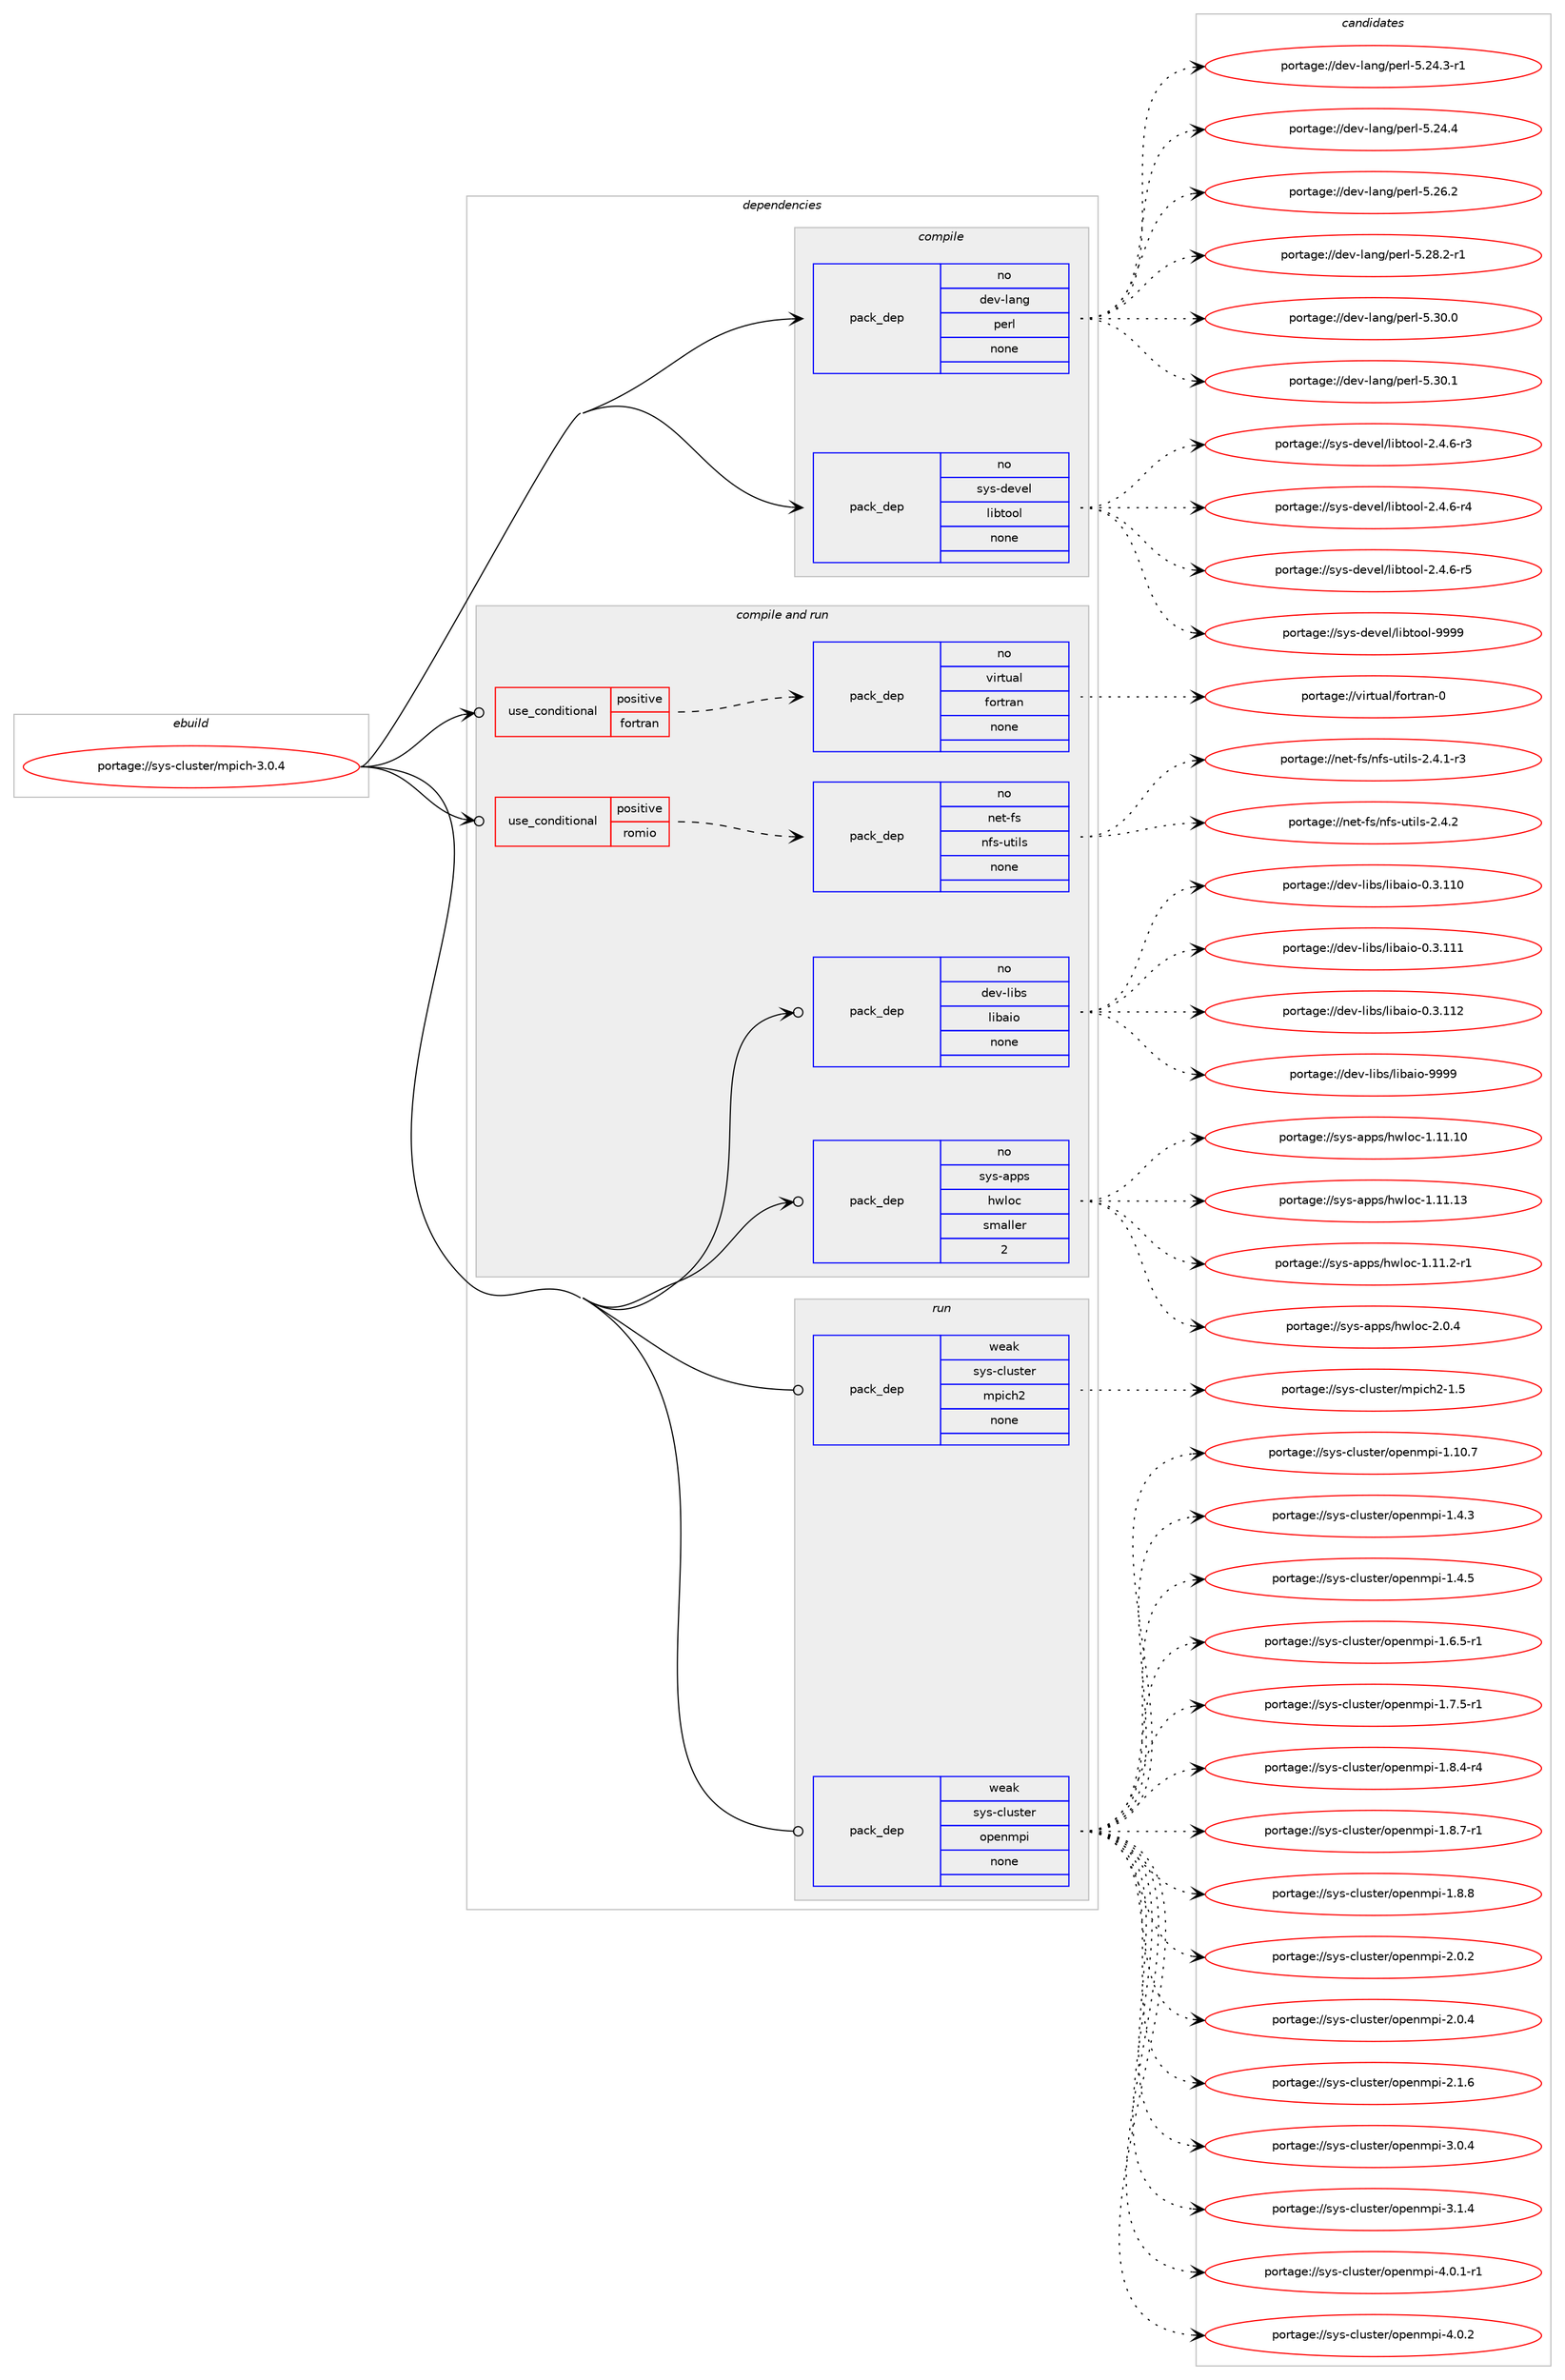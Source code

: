 digraph prolog {

# *************
# Graph options
# *************

newrank=true;
concentrate=true;
compound=true;
graph [rankdir=LR,fontname=Helvetica,fontsize=10,ranksep=1.5];#, ranksep=2.5, nodesep=0.2];
edge  [arrowhead=vee];
node  [fontname=Helvetica,fontsize=10];

# **********
# The ebuild
# **********

subgraph cluster_leftcol {
color=gray;
rank=same;
label=<<i>ebuild</i>>;
id [label="portage://sys-cluster/mpich-3.0.4", color=red, width=4, href="../sys-cluster/mpich-3.0.4.svg"];
}

# ****************
# The dependencies
# ****************

subgraph cluster_midcol {
color=gray;
label=<<i>dependencies</i>>;
subgraph cluster_compile {
fillcolor="#eeeeee";
style=filled;
label=<<i>compile</i>>;
subgraph pack309807 {
dependency418337 [label=<<TABLE BORDER="0" CELLBORDER="1" CELLSPACING="0" CELLPADDING="4" WIDTH="220"><TR><TD ROWSPAN="6" CELLPADDING="30">pack_dep</TD></TR><TR><TD WIDTH="110">no</TD></TR><TR><TD>dev-lang</TD></TR><TR><TD>perl</TD></TR><TR><TD>none</TD></TR><TR><TD></TD></TR></TABLE>>, shape=none, color=blue];
}
id:e -> dependency418337:w [weight=20,style="solid",arrowhead="vee"];
subgraph pack309808 {
dependency418338 [label=<<TABLE BORDER="0" CELLBORDER="1" CELLSPACING="0" CELLPADDING="4" WIDTH="220"><TR><TD ROWSPAN="6" CELLPADDING="30">pack_dep</TD></TR><TR><TD WIDTH="110">no</TD></TR><TR><TD>sys-devel</TD></TR><TR><TD>libtool</TD></TR><TR><TD>none</TD></TR><TR><TD></TD></TR></TABLE>>, shape=none, color=blue];
}
id:e -> dependency418338:w [weight=20,style="solid",arrowhead="vee"];
}
subgraph cluster_compileandrun {
fillcolor="#eeeeee";
style=filled;
label=<<i>compile and run</i>>;
subgraph cond101519 {
dependency418339 [label=<<TABLE BORDER="0" CELLBORDER="1" CELLSPACING="0" CELLPADDING="4"><TR><TD ROWSPAN="3" CELLPADDING="10">use_conditional</TD></TR><TR><TD>positive</TD></TR><TR><TD>fortran</TD></TR></TABLE>>, shape=none, color=red];
subgraph pack309809 {
dependency418340 [label=<<TABLE BORDER="0" CELLBORDER="1" CELLSPACING="0" CELLPADDING="4" WIDTH="220"><TR><TD ROWSPAN="6" CELLPADDING="30">pack_dep</TD></TR><TR><TD WIDTH="110">no</TD></TR><TR><TD>virtual</TD></TR><TR><TD>fortran</TD></TR><TR><TD>none</TD></TR><TR><TD></TD></TR></TABLE>>, shape=none, color=blue];
}
dependency418339:e -> dependency418340:w [weight=20,style="dashed",arrowhead="vee"];
}
id:e -> dependency418339:w [weight=20,style="solid",arrowhead="odotvee"];
subgraph cond101520 {
dependency418341 [label=<<TABLE BORDER="0" CELLBORDER="1" CELLSPACING="0" CELLPADDING="4"><TR><TD ROWSPAN="3" CELLPADDING="10">use_conditional</TD></TR><TR><TD>positive</TD></TR><TR><TD>romio</TD></TR></TABLE>>, shape=none, color=red];
subgraph pack309810 {
dependency418342 [label=<<TABLE BORDER="0" CELLBORDER="1" CELLSPACING="0" CELLPADDING="4" WIDTH="220"><TR><TD ROWSPAN="6" CELLPADDING="30">pack_dep</TD></TR><TR><TD WIDTH="110">no</TD></TR><TR><TD>net-fs</TD></TR><TR><TD>nfs-utils</TD></TR><TR><TD>none</TD></TR><TR><TD></TD></TR></TABLE>>, shape=none, color=blue];
}
dependency418341:e -> dependency418342:w [weight=20,style="dashed",arrowhead="vee"];
}
id:e -> dependency418341:w [weight=20,style="solid",arrowhead="odotvee"];
subgraph pack309811 {
dependency418343 [label=<<TABLE BORDER="0" CELLBORDER="1" CELLSPACING="0" CELLPADDING="4" WIDTH="220"><TR><TD ROWSPAN="6" CELLPADDING="30">pack_dep</TD></TR><TR><TD WIDTH="110">no</TD></TR><TR><TD>dev-libs</TD></TR><TR><TD>libaio</TD></TR><TR><TD>none</TD></TR><TR><TD></TD></TR></TABLE>>, shape=none, color=blue];
}
id:e -> dependency418343:w [weight=20,style="solid",arrowhead="odotvee"];
subgraph pack309812 {
dependency418344 [label=<<TABLE BORDER="0" CELLBORDER="1" CELLSPACING="0" CELLPADDING="4" WIDTH="220"><TR><TD ROWSPAN="6" CELLPADDING="30">pack_dep</TD></TR><TR><TD WIDTH="110">no</TD></TR><TR><TD>sys-apps</TD></TR><TR><TD>hwloc</TD></TR><TR><TD>smaller</TD></TR><TR><TD>2</TD></TR></TABLE>>, shape=none, color=blue];
}
id:e -> dependency418344:w [weight=20,style="solid",arrowhead="odotvee"];
}
subgraph cluster_run {
fillcolor="#eeeeee";
style=filled;
label=<<i>run</i>>;
subgraph pack309813 {
dependency418345 [label=<<TABLE BORDER="0" CELLBORDER="1" CELLSPACING="0" CELLPADDING="4" WIDTH="220"><TR><TD ROWSPAN="6" CELLPADDING="30">pack_dep</TD></TR><TR><TD WIDTH="110">weak</TD></TR><TR><TD>sys-cluster</TD></TR><TR><TD>mpich2</TD></TR><TR><TD>none</TD></TR><TR><TD></TD></TR></TABLE>>, shape=none, color=blue];
}
id:e -> dependency418345:w [weight=20,style="solid",arrowhead="odot"];
subgraph pack309814 {
dependency418346 [label=<<TABLE BORDER="0" CELLBORDER="1" CELLSPACING="0" CELLPADDING="4" WIDTH="220"><TR><TD ROWSPAN="6" CELLPADDING="30">pack_dep</TD></TR><TR><TD WIDTH="110">weak</TD></TR><TR><TD>sys-cluster</TD></TR><TR><TD>openmpi</TD></TR><TR><TD>none</TD></TR><TR><TD></TD></TR></TABLE>>, shape=none, color=blue];
}
id:e -> dependency418346:w [weight=20,style="solid",arrowhead="odot"];
}
}

# **************
# The candidates
# **************

subgraph cluster_choices {
rank=same;
color=gray;
label=<<i>candidates</i>>;

subgraph choice309807 {
color=black;
nodesep=1;
choiceportage100101118451089711010347112101114108455346505246514511449 [label="portage://dev-lang/perl-5.24.3-r1", color=red, width=4,href="../dev-lang/perl-5.24.3-r1.svg"];
choiceportage10010111845108971101034711210111410845534650524652 [label="portage://dev-lang/perl-5.24.4", color=red, width=4,href="../dev-lang/perl-5.24.4.svg"];
choiceportage10010111845108971101034711210111410845534650544650 [label="portage://dev-lang/perl-5.26.2", color=red, width=4,href="../dev-lang/perl-5.26.2.svg"];
choiceportage100101118451089711010347112101114108455346505646504511449 [label="portage://dev-lang/perl-5.28.2-r1", color=red, width=4,href="../dev-lang/perl-5.28.2-r1.svg"];
choiceportage10010111845108971101034711210111410845534651484648 [label="portage://dev-lang/perl-5.30.0", color=red, width=4,href="../dev-lang/perl-5.30.0.svg"];
choiceportage10010111845108971101034711210111410845534651484649 [label="portage://dev-lang/perl-5.30.1", color=red, width=4,href="../dev-lang/perl-5.30.1.svg"];
dependency418337:e -> choiceportage100101118451089711010347112101114108455346505246514511449:w [style=dotted,weight="100"];
dependency418337:e -> choiceportage10010111845108971101034711210111410845534650524652:w [style=dotted,weight="100"];
dependency418337:e -> choiceportage10010111845108971101034711210111410845534650544650:w [style=dotted,weight="100"];
dependency418337:e -> choiceportage100101118451089711010347112101114108455346505646504511449:w [style=dotted,weight="100"];
dependency418337:e -> choiceportage10010111845108971101034711210111410845534651484648:w [style=dotted,weight="100"];
dependency418337:e -> choiceportage10010111845108971101034711210111410845534651484649:w [style=dotted,weight="100"];
}
subgraph choice309808 {
color=black;
nodesep=1;
choiceportage1151211154510010111810110847108105981161111111084550465246544511451 [label="portage://sys-devel/libtool-2.4.6-r3", color=red, width=4,href="../sys-devel/libtool-2.4.6-r3.svg"];
choiceportage1151211154510010111810110847108105981161111111084550465246544511452 [label="portage://sys-devel/libtool-2.4.6-r4", color=red, width=4,href="../sys-devel/libtool-2.4.6-r4.svg"];
choiceportage1151211154510010111810110847108105981161111111084550465246544511453 [label="portage://sys-devel/libtool-2.4.6-r5", color=red, width=4,href="../sys-devel/libtool-2.4.6-r5.svg"];
choiceportage1151211154510010111810110847108105981161111111084557575757 [label="portage://sys-devel/libtool-9999", color=red, width=4,href="../sys-devel/libtool-9999.svg"];
dependency418338:e -> choiceportage1151211154510010111810110847108105981161111111084550465246544511451:w [style=dotted,weight="100"];
dependency418338:e -> choiceportage1151211154510010111810110847108105981161111111084550465246544511452:w [style=dotted,weight="100"];
dependency418338:e -> choiceportage1151211154510010111810110847108105981161111111084550465246544511453:w [style=dotted,weight="100"];
dependency418338:e -> choiceportage1151211154510010111810110847108105981161111111084557575757:w [style=dotted,weight="100"];
}
subgraph choice309809 {
color=black;
nodesep=1;
choiceportage1181051141161179710847102111114116114971104548 [label="portage://virtual/fortran-0", color=red, width=4,href="../virtual/fortran-0.svg"];
dependency418340:e -> choiceportage1181051141161179710847102111114116114971104548:w [style=dotted,weight="100"];
}
subgraph choice309810 {
color=black;
nodesep=1;
choiceportage1101011164510211547110102115451171161051081154550465246494511451 [label="portage://net-fs/nfs-utils-2.4.1-r3", color=red, width=4,href="../net-fs/nfs-utils-2.4.1-r3.svg"];
choiceportage110101116451021154711010211545117116105108115455046524650 [label="portage://net-fs/nfs-utils-2.4.2", color=red, width=4,href="../net-fs/nfs-utils-2.4.2.svg"];
dependency418342:e -> choiceportage1101011164510211547110102115451171161051081154550465246494511451:w [style=dotted,weight="100"];
dependency418342:e -> choiceportage110101116451021154711010211545117116105108115455046524650:w [style=dotted,weight="100"];
}
subgraph choice309811 {
color=black;
nodesep=1;
choiceportage10010111845108105981154710810598971051114548465146494948 [label="portage://dev-libs/libaio-0.3.110", color=red, width=4,href="../dev-libs/libaio-0.3.110.svg"];
choiceportage10010111845108105981154710810598971051114548465146494949 [label="portage://dev-libs/libaio-0.3.111", color=red, width=4,href="../dev-libs/libaio-0.3.111.svg"];
choiceportage10010111845108105981154710810598971051114548465146494950 [label="portage://dev-libs/libaio-0.3.112", color=red, width=4,href="../dev-libs/libaio-0.3.112.svg"];
choiceportage10010111845108105981154710810598971051114557575757 [label="portage://dev-libs/libaio-9999", color=red, width=4,href="../dev-libs/libaio-9999.svg"];
dependency418343:e -> choiceportage10010111845108105981154710810598971051114548465146494948:w [style=dotted,weight="100"];
dependency418343:e -> choiceportage10010111845108105981154710810598971051114548465146494949:w [style=dotted,weight="100"];
dependency418343:e -> choiceportage10010111845108105981154710810598971051114548465146494950:w [style=dotted,weight="100"];
dependency418343:e -> choiceportage10010111845108105981154710810598971051114557575757:w [style=dotted,weight="100"];
}
subgraph choice309812 {
color=black;
nodesep=1;
choiceportage115121115459711211211547104119108111994549464949464948 [label="portage://sys-apps/hwloc-1.11.10", color=red, width=4,href="../sys-apps/hwloc-1.11.10.svg"];
choiceportage115121115459711211211547104119108111994549464949464951 [label="portage://sys-apps/hwloc-1.11.13", color=red, width=4,href="../sys-apps/hwloc-1.11.13.svg"];
choiceportage11512111545971121121154710411910811199454946494946504511449 [label="portage://sys-apps/hwloc-1.11.2-r1", color=red, width=4,href="../sys-apps/hwloc-1.11.2-r1.svg"];
choiceportage11512111545971121121154710411910811199455046484652 [label="portage://sys-apps/hwloc-2.0.4", color=red, width=4,href="../sys-apps/hwloc-2.0.4.svg"];
dependency418344:e -> choiceportage115121115459711211211547104119108111994549464949464948:w [style=dotted,weight="100"];
dependency418344:e -> choiceportage115121115459711211211547104119108111994549464949464951:w [style=dotted,weight="100"];
dependency418344:e -> choiceportage11512111545971121121154710411910811199454946494946504511449:w [style=dotted,weight="100"];
dependency418344:e -> choiceportage11512111545971121121154710411910811199455046484652:w [style=dotted,weight="100"];
}
subgraph choice309813 {
color=black;
nodesep=1;
choiceportage115121115459910811711511610111447109112105991045045494653 [label="portage://sys-cluster/mpich2-1.5", color=red, width=4,href="../sys-cluster/mpich2-1.5.svg"];
dependency418345:e -> choiceportage115121115459910811711511610111447109112105991045045494653:w [style=dotted,weight="100"];
}
subgraph choice309814 {
color=black;
nodesep=1;
choiceportage11512111545991081171151161011144711111210111010911210545494649484655 [label="portage://sys-cluster/openmpi-1.10.7", color=red, width=4,href="../sys-cluster/openmpi-1.10.7.svg"];
choiceportage115121115459910811711511610111447111112101110109112105454946524651 [label="portage://sys-cluster/openmpi-1.4.3", color=red, width=4,href="../sys-cluster/openmpi-1.4.3.svg"];
choiceportage115121115459910811711511610111447111112101110109112105454946524653 [label="portage://sys-cluster/openmpi-1.4.5", color=red, width=4,href="../sys-cluster/openmpi-1.4.5.svg"];
choiceportage1151211154599108117115116101114471111121011101091121054549465446534511449 [label="portage://sys-cluster/openmpi-1.6.5-r1", color=red, width=4,href="../sys-cluster/openmpi-1.6.5-r1.svg"];
choiceportage1151211154599108117115116101114471111121011101091121054549465546534511449 [label="portage://sys-cluster/openmpi-1.7.5-r1", color=red, width=4,href="../sys-cluster/openmpi-1.7.5-r1.svg"];
choiceportage1151211154599108117115116101114471111121011101091121054549465646524511452 [label="portage://sys-cluster/openmpi-1.8.4-r4", color=red, width=4,href="../sys-cluster/openmpi-1.8.4-r4.svg"];
choiceportage1151211154599108117115116101114471111121011101091121054549465646554511449 [label="portage://sys-cluster/openmpi-1.8.7-r1", color=red, width=4,href="../sys-cluster/openmpi-1.8.7-r1.svg"];
choiceportage115121115459910811711511610111447111112101110109112105454946564656 [label="portage://sys-cluster/openmpi-1.8.8", color=red, width=4,href="../sys-cluster/openmpi-1.8.8.svg"];
choiceportage115121115459910811711511610111447111112101110109112105455046484650 [label="portage://sys-cluster/openmpi-2.0.2", color=red, width=4,href="../sys-cluster/openmpi-2.0.2.svg"];
choiceportage115121115459910811711511610111447111112101110109112105455046484652 [label="portage://sys-cluster/openmpi-2.0.4", color=red, width=4,href="../sys-cluster/openmpi-2.0.4.svg"];
choiceportage115121115459910811711511610111447111112101110109112105455046494654 [label="portage://sys-cluster/openmpi-2.1.6", color=red, width=4,href="../sys-cluster/openmpi-2.1.6.svg"];
choiceportage115121115459910811711511610111447111112101110109112105455146484652 [label="portage://sys-cluster/openmpi-3.0.4", color=red, width=4,href="../sys-cluster/openmpi-3.0.4.svg"];
choiceportage115121115459910811711511610111447111112101110109112105455146494652 [label="portage://sys-cluster/openmpi-3.1.4", color=red, width=4,href="../sys-cluster/openmpi-3.1.4.svg"];
choiceportage1151211154599108117115116101114471111121011101091121054552464846494511449 [label="portage://sys-cluster/openmpi-4.0.1-r1", color=red, width=4,href="../sys-cluster/openmpi-4.0.1-r1.svg"];
choiceportage115121115459910811711511610111447111112101110109112105455246484650 [label="portage://sys-cluster/openmpi-4.0.2", color=red, width=4,href="../sys-cluster/openmpi-4.0.2.svg"];
dependency418346:e -> choiceportage11512111545991081171151161011144711111210111010911210545494649484655:w [style=dotted,weight="100"];
dependency418346:e -> choiceportage115121115459910811711511610111447111112101110109112105454946524651:w [style=dotted,weight="100"];
dependency418346:e -> choiceportage115121115459910811711511610111447111112101110109112105454946524653:w [style=dotted,weight="100"];
dependency418346:e -> choiceportage1151211154599108117115116101114471111121011101091121054549465446534511449:w [style=dotted,weight="100"];
dependency418346:e -> choiceportage1151211154599108117115116101114471111121011101091121054549465546534511449:w [style=dotted,weight="100"];
dependency418346:e -> choiceportage1151211154599108117115116101114471111121011101091121054549465646524511452:w [style=dotted,weight="100"];
dependency418346:e -> choiceportage1151211154599108117115116101114471111121011101091121054549465646554511449:w [style=dotted,weight="100"];
dependency418346:e -> choiceportage115121115459910811711511610111447111112101110109112105454946564656:w [style=dotted,weight="100"];
dependency418346:e -> choiceportage115121115459910811711511610111447111112101110109112105455046484650:w [style=dotted,weight="100"];
dependency418346:e -> choiceportage115121115459910811711511610111447111112101110109112105455046484652:w [style=dotted,weight="100"];
dependency418346:e -> choiceportage115121115459910811711511610111447111112101110109112105455046494654:w [style=dotted,weight="100"];
dependency418346:e -> choiceportage115121115459910811711511610111447111112101110109112105455146484652:w [style=dotted,weight="100"];
dependency418346:e -> choiceportage115121115459910811711511610111447111112101110109112105455146494652:w [style=dotted,weight="100"];
dependency418346:e -> choiceportage1151211154599108117115116101114471111121011101091121054552464846494511449:w [style=dotted,weight="100"];
dependency418346:e -> choiceportage115121115459910811711511610111447111112101110109112105455246484650:w [style=dotted,weight="100"];
}
}

}
